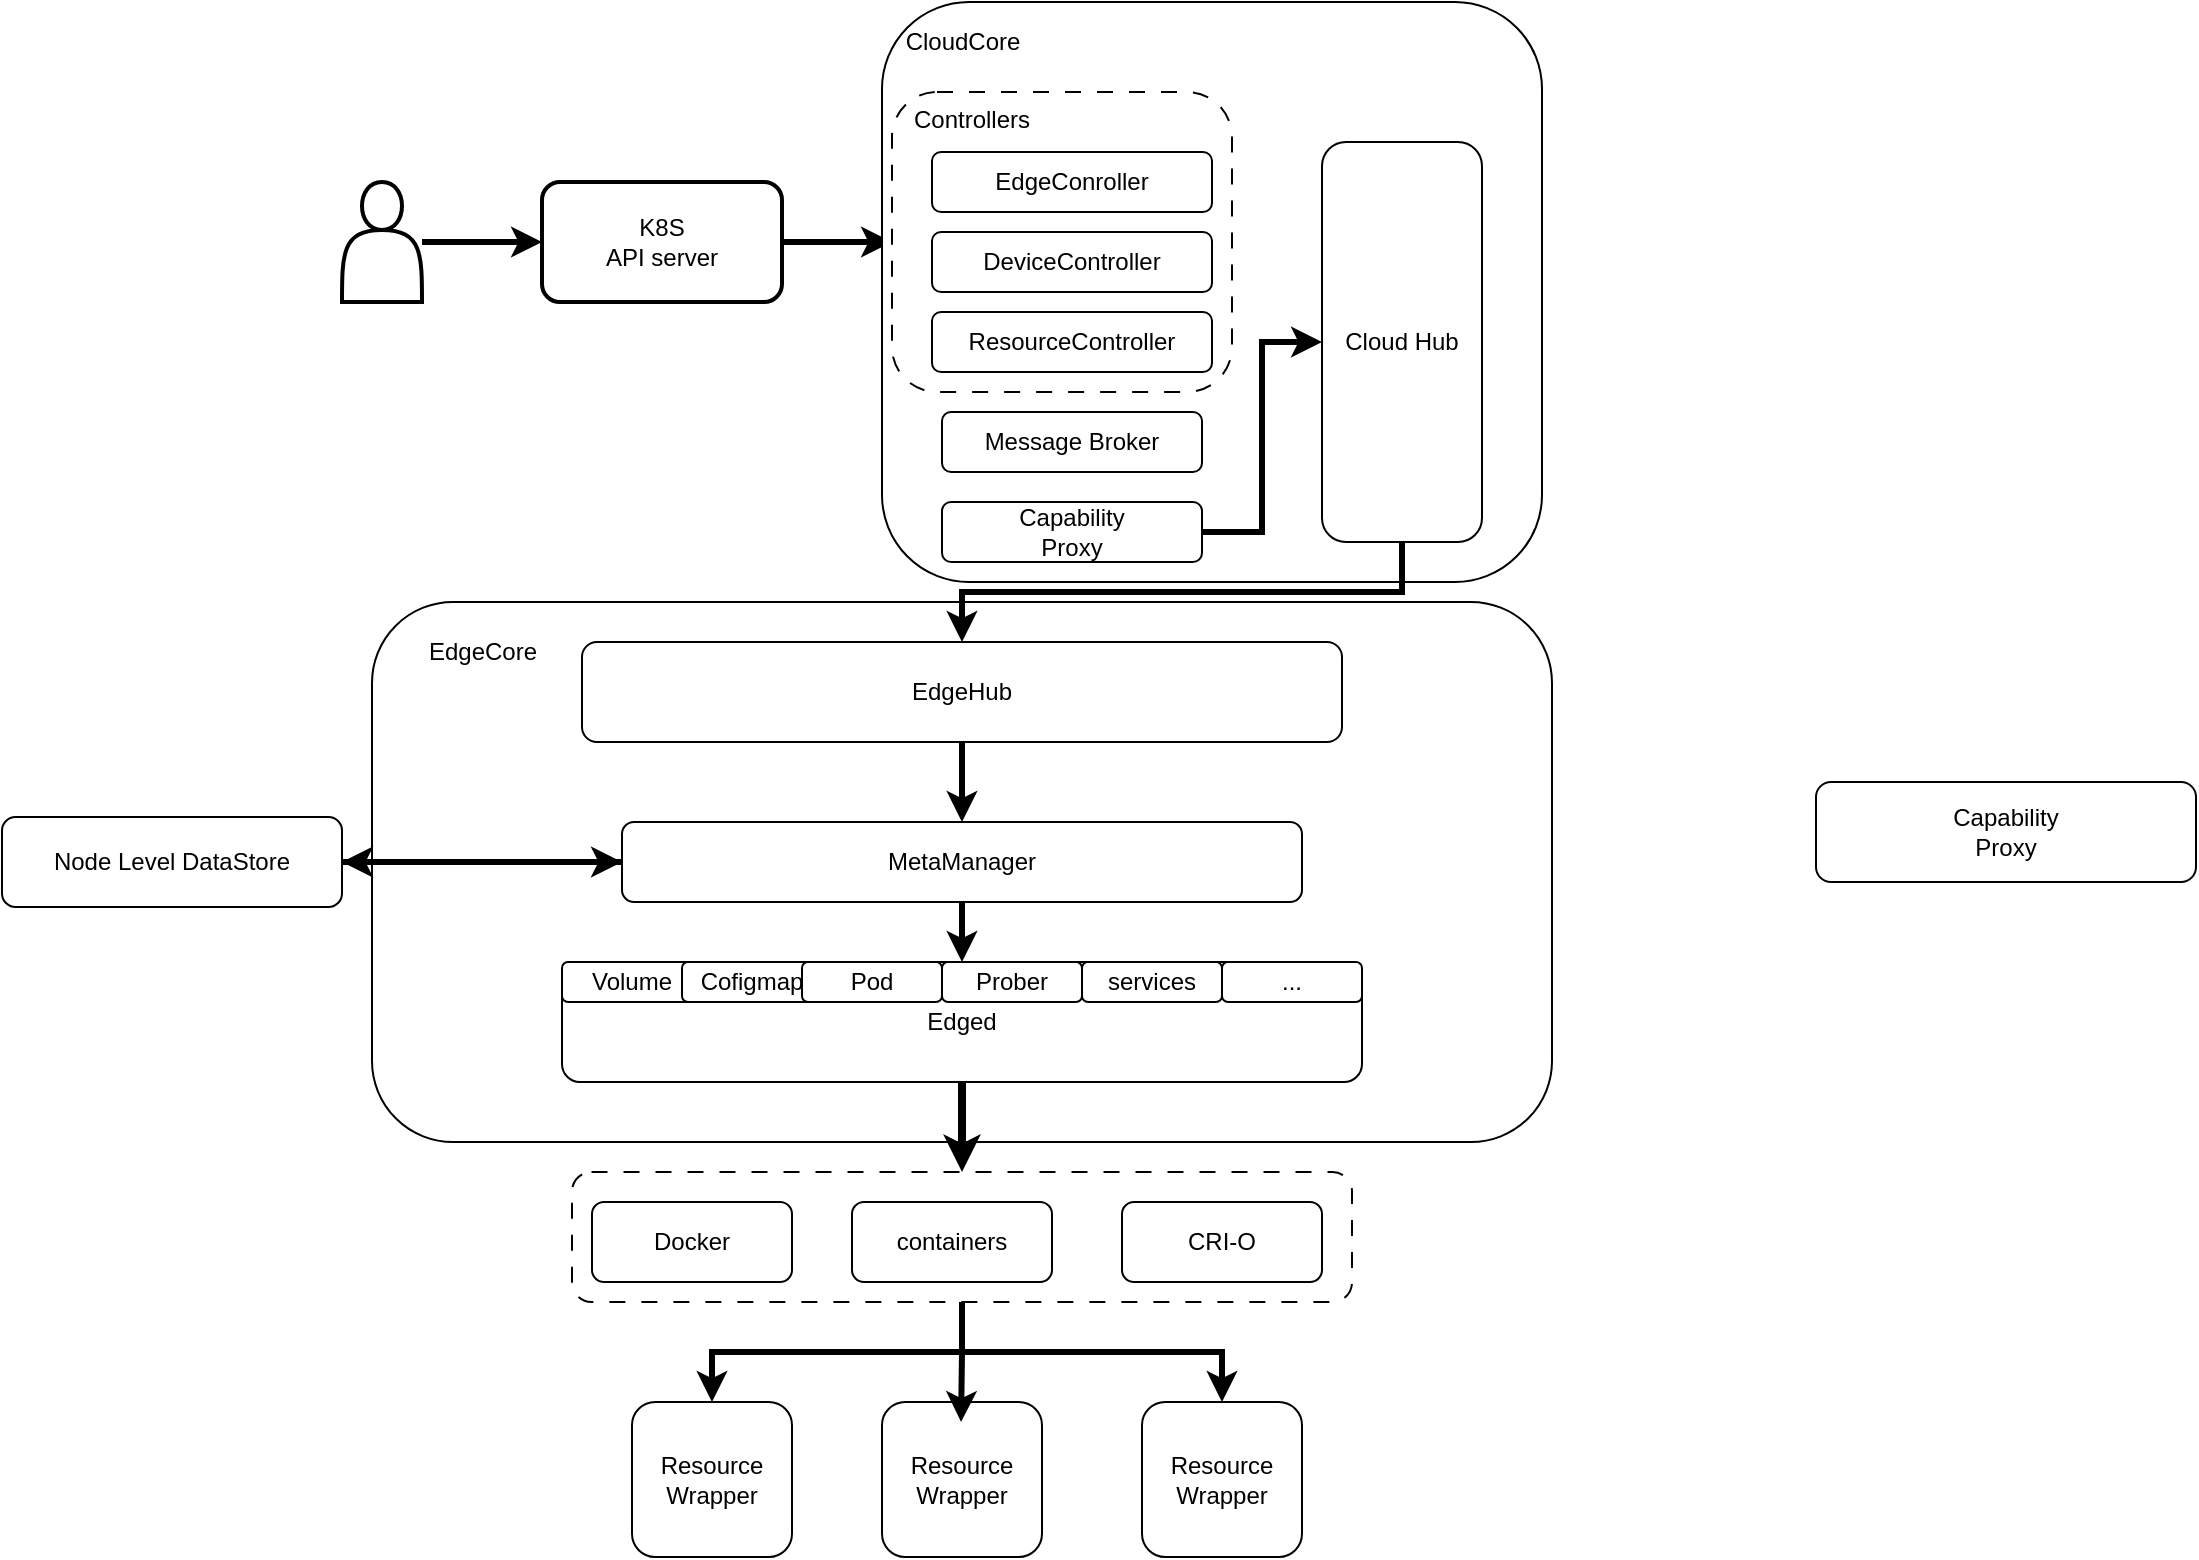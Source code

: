 <mxfile version="21.8.2" type="github">
  <diagram name="第 1 页" id="nuVi2UxJiHT3RbcgMAF6">
    <mxGraphModel dx="2263" dy="707" grid="1" gridSize="10" guides="1" tooltips="1" connect="1" arrows="1" fold="1" page="1" pageScale="1" pageWidth="827" pageHeight="1169" math="0" shadow="0">
      <root>
        <mxCell id="0" />
        <mxCell id="1" parent="0" />
        <mxCell id="7CJP6KLlsVmu9BX7aaQh-13" style="edgeStyle=orthogonalEdgeStyle;rounded=0;orthogonalLoop=1;jettySize=auto;html=1;entryX=0;entryY=0.5;entryDx=0;entryDy=0;strokeWidth=3;" edge="1" parent="1" source="euQSjpp4tx2vo8gxR_jK-3" target="euQSjpp4tx2vo8gxR_jK-4">
          <mxGeometry relative="1" as="geometry" />
        </mxCell>
        <mxCell id="euQSjpp4tx2vo8gxR_jK-3" value="" style="shape=actor;whiteSpace=wrap;html=1;strokeWidth=2;" parent="1" vertex="1">
          <mxGeometry x="90" y="90" width="40" height="60" as="geometry" />
        </mxCell>
        <mxCell id="7CJP6KLlsVmu9BX7aaQh-14" style="edgeStyle=orthogonalEdgeStyle;rounded=0;orthogonalLoop=1;jettySize=auto;html=1;strokeWidth=3;" edge="1" parent="1" source="euQSjpp4tx2vo8gxR_jK-4" target="euQSjpp4tx2vo8gxR_jK-49">
          <mxGeometry relative="1" as="geometry" />
        </mxCell>
        <mxCell id="euQSjpp4tx2vo8gxR_jK-4" value="K8S&lt;br&gt;API server" style="rounded=1;whiteSpace=wrap;html=1;strokeWidth=2;" parent="1" vertex="1">
          <mxGeometry x="190" y="90" width="120" height="60" as="geometry" />
        </mxCell>
        <mxCell id="euQSjpp4tx2vo8gxR_jK-5" value="" style="rounded=1;whiteSpace=wrap;html=1;" parent="1" vertex="1">
          <mxGeometry x="360" width="330" height="290" as="geometry" />
        </mxCell>
        <mxCell id="euQSjpp4tx2vo8gxR_jK-6" value="CloudCore" style="text;html=1;align=center;verticalAlign=middle;resizable=0;points=[];autosize=1;strokeColor=none;fillColor=none;" parent="1" vertex="1">
          <mxGeometry x="360" y="5" width="80" height="30" as="geometry" />
        </mxCell>
        <mxCell id="euQSjpp4tx2vo8gxR_jK-8" value="" style="rounded=1;whiteSpace=wrap;html=1;" parent="1" vertex="1">
          <mxGeometry x="105" y="300" width="590" height="270" as="geometry" />
        </mxCell>
        <mxCell id="euQSjpp4tx2vo8gxR_jK-9" value="EdgeCore" style="text;html=1;align=center;verticalAlign=middle;resizable=0;points=[];autosize=1;strokeColor=none;fillColor=none;" parent="1" vertex="1">
          <mxGeometry x="120" y="310" width="80" height="30" as="geometry" />
        </mxCell>
        <mxCell id="7CJP6KLlsVmu9BX7aaQh-3" style="edgeStyle=orthogonalEdgeStyle;rounded=0;orthogonalLoop=1;jettySize=auto;html=1;exitX=1;exitY=0.5;exitDx=0;exitDy=0;strokeWidth=3;" edge="1" parent="1" source="euQSjpp4tx2vo8gxR_jK-10" target="euQSjpp4tx2vo8gxR_jK-34">
          <mxGeometry relative="1" as="geometry" />
        </mxCell>
        <mxCell id="euQSjpp4tx2vo8gxR_jK-10" value="Capability&lt;br&gt;Proxy" style="rounded=1;whiteSpace=wrap;html=1;" parent="1" vertex="1">
          <mxGeometry x="390" y="250" width="130" height="30" as="geometry" />
        </mxCell>
        <mxCell id="7CJP6KLlsVmu9BX7aaQh-5" style="edgeStyle=orthogonalEdgeStyle;rounded=0;orthogonalLoop=1;jettySize=auto;html=1;strokeWidth=3;" edge="1" parent="1" source="euQSjpp4tx2vo8gxR_jK-11" target="euQSjpp4tx2vo8gxR_jK-12">
          <mxGeometry relative="1" as="geometry" />
        </mxCell>
        <mxCell id="euQSjpp4tx2vo8gxR_jK-11" value="EdgeHub" style="rounded=1;whiteSpace=wrap;html=1;" parent="1" vertex="1">
          <mxGeometry x="210" y="320" width="380" height="50" as="geometry" />
        </mxCell>
        <mxCell id="7CJP6KLlsVmu9BX7aaQh-6" style="edgeStyle=orthogonalEdgeStyle;rounded=0;orthogonalLoop=1;jettySize=auto;html=1;strokeWidth=3;" edge="1" parent="1" source="euQSjpp4tx2vo8gxR_jK-12" target="euQSjpp4tx2vo8gxR_jK-14">
          <mxGeometry relative="1" as="geometry" />
        </mxCell>
        <mxCell id="7CJP6KLlsVmu9BX7aaQh-12" style="edgeStyle=orthogonalEdgeStyle;rounded=0;orthogonalLoop=1;jettySize=auto;html=1;strokeWidth=3;" edge="1" parent="1" source="euQSjpp4tx2vo8gxR_jK-12" target="euQSjpp4tx2vo8gxR_jK-55">
          <mxGeometry relative="1" as="geometry" />
        </mxCell>
        <mxCell id="euQSjpp4tx2vo8gxR_jK-12" value="MetaManager" style="rounded=1;whiteSpace=wrap;html=1;" parent="1" vertex="1">
          <mxGeometry x="230" y="410" width="340" height="40" as="geometry" />
        </mxCell>
        <mxCell id="7CJP6KLlsVmu9BX7aaQh-7" style="edgeStyle=orthogonalEdgeStyle;rounded=0;orthogonalLoop=1;jettySize=auto;html=1;entryX=0.5;entryY=0;entryDx=0;entryDy=0;strokeWidth=4;" edge="1" parent="1" source="euQSjpp4tx2vo8gxR_jK-14" target="euQSjpp4tx2vo8gxR_jK-33">
          <mxGeometry relative="1" as="geometry">
            <mxPoint x="400" y="570" as="targetPoint" />
          </mxGeometry>
        </mxCell>
        <mxCell id="euQSjpp4tx2vo8gxR_jK-14" value="Edged" style="rounded=1;whiteSpace=wrap;html=1;" parent="1" vertex="1">
          <mxGeometry x="200" y="480" width="400" height="60" as="geometry" />
        </mxCell>
        <mxCell id="euQSjpp4tx2vo8gxR_jK-15" value="Volume" style="rounded=1;whiteSpace=wrap;html=1;" parent="1" vertex="1">
          <mxGeometry x="200" y="480" width="70" height="20" as="geometry" />
        </mxCell>
        <mxCell id="euQSjpp4tx2vo8gxR_jK-16" value="Cofigmap" style="rounded=1;whiteSpace=wrap;html=1;" parent="1" vertex="1">
          <mxGeometry x="260" y="480" width="70" height="20" as="geometry" />
        </mxCell>
        <mxCell id="euQSjpp4tx2vo8gxR_jK-17" value="Pod" style="rounded=1;whiteSpace=wrap;html=1;" parent="1" vertex="1">
          <mxGeometry x="320" y="480" width="70" height="20" as="geometry" />
        </mxCell>
        <mxCell id="euQSjpp4tx2vo8gxR_jK-18" value="Prober" style="rounded=1;whiteSpace=wrap;html=1;" parent="1" vertex="1">
          <mxGeometry x="390" y="480" width="70" height="20" as="geometry" />
        </mxCell>
        <mxCell id="euQSjpp4tx2vo8gxR_jK-19" value="services" style="rounded=1;whiteSpace=wrap;html=1;" parent="1" vertex="1">
          <mxGeometry x="460" y="480" width="70" height="20" as="geometry" />
        </mxCell>
        <mxCell id="euQSjpp4tx2vo8gxR_jK-20" value="Docker" style="rounded=1;whiteSpace=wrap;html=1;" parent="1" vertex="1">
          <mxGeometry x="215" y="600" width="100" height="40" as="geometry" />
        </mxCell>
        <mxCell id="euQSjpp4tx2vo8gxR_jK-21" value="containers" style="rounded=1;whiteSpace=wrap;html=1;" parent="1" vertex="1">
          <mxGeometry x="345" y="600" width="100" height="40" as="geometry" />
        </mxCell>
        <mxCell id="euQSjpp4tx2vo8gxR_jK-22" value="CRI-O" style="rounded=1;whiteSpace=wrap;html=1;" parent="1" vertex="1">
          <mxGeometry x="480" y="600" width="100" height="40" as="geometry" />
        </mxCell>
        <mxCell id="7CJP6KLlsVmu9BX7aaQh-9" style="edgeStyle=orthogonalEdgeStyle;rounded=0;orthogonalLoop=1;jettySize=auto;html=1;entryX=0.5;entryY=0;entryDx=0;entryDy=0;strokeWidth=3;" edge="1" parent="1" source="euQSjpp4tx2vo8gxR_jK-33" target="7CJP6KLlsVmu9BX7aaQh-2">
          <mxGeometry relative="1" as="geometry" />
        </mxCell>
        <mxCell id="7CJP6KLlsVmu9BX7aaQh-10" style="edgeStyle=orthogonalEdgeStyle;rounded=0;orthogonalLoop=1;jettySize=auto;html=1;entryX=0.5;entryY=0;entryDx=0;entryDy=0;strokeWidth=3;" edge="1" parent="1" source="euQSjpp4tx2vo8gxR_jK-33" target="euQSjpp4tx2vo8gxR_jK-36">
          <mxGeometry relative="1" as="geometry" />
        </mxCell>
        <mxCell id="euQSjpp4tx2vo8gxR_jK-33" value="" style="rounded=1;whiteSpace=wrap;html=1;fillColor=none;dashed=1;dashPattern=8 8;" parent="1" vertex="1">
          <mxGeometry x="205" y="585" width="390" height="65" as="geometry" />
        </mxCell>
        <mxCell id="7CJP6KLlsVmu9BX7aaQh-4" style="edgeStyle=orthogonalEdgeStyle;rounded=0;orthogonalLoop=1;jettySize=auto;html=1;strokeWidth=3;" edge="1" parent="1" source="euQSjpp4tx2vo8gxR_jK-34" target="euQSjpp4tx2vo8gxR_jK-11">
          <mxGeometry relative="1" as="geometry" />
        </mxCell>
        <mxCell id="euQSjpp4tx2vo8gxR_jK-34" value="Cloud Hub" style="rounded=1;whiteSpace=wrap;html=1;" parent="1" vertex="1">
          <mxGeometry x="580" y="70" width="80" height="200" as="geometry" />
        </mxCell>
        <mxCell id="euQSjpp4tx2vo8gxR_jK-36" value="Resource&lt;br&gt;Wrapper" style="rounded=1;whiteSpace=wrap;html=1;" parent="1" vertex="1">
          <mxGeometry x="490" y="700" width="80" height="77.5" as="geometry" />
        </mxCell>
        <mxCell id="euQSjpp4tx2vo8gxR_jK-47" value="DeviceController" style="rounded=1;whiteSpace=wrap;html=1;" parent="1" vertex="1">
          <mxGeometry x="385" y="115" width="140" height="30" as="geometry" />
        </mxCell>
        <mxCell id="euQSjpp4tx2vo8gxR_jK-48" value="EdgeConroller" style="rounded=1;whiteSpace=wrap;html=1;" parent="1" vertex="1">
          <mxGeometry x="385" y="75" width="140" height="30" as="geometry" />
        </mxCell>
        <mxCell id="euQSjpp4tx2vo8gxR_jK-49" value="" style="rounded=1;whiteSpace=wrap;html=1;fillColor=none;dashed=1;dashPattern=8 8;" parent="1" vertex="1">
          <mxGeometry x="365" y="45" width="170" height="150" as="geometry" />
        </mxCell>
        <mxCell id="euQSjpp4tx2vo8gxR_jK-50" value="&lt;div style=&quot;text-align: center;&quot;&gt;Controllers&lt;/div&gt;" style="text;whiteSpace=wrap;html=1;" parent="1" vertex="1">
          <mxGeometry x="374" y="45" width="90" height="40" as="geometry" />
        </mxCell>
        <mxCell id="euQSjpp4tx2vo8gxR_jK-51" value="..." style="rounded=1;whiteSpace=wrap;html=1;" parent="1" vertex="1">
          <mxGeometry x="530" y="480" width="70" height="20" as="geometry" />
        </mxCell>
        <mxCell id="euQSjpp4tx2vo8gxR_jK-54" value="Message Broker" style="rounded=1;whiteSpace=wrap;html=1;" parent="1" vertex="1">
          <mxGeometry x="390" y="205" width="130" height="30" as="geometry" />
        </mxCell>
        <mxCell id="7CJP6KLlsVmu9BX7aaQh-11" style="edgeStyle=orthogonalEdgeStyle;rounded=0;orthogonalLoop=1;jettySize=auto;html=1;strokeWidth=3;" edge="1" parent="1" source="euQSjpp4tx2vo8gxR_jK-55" target="euQSjpp4tx2vo8gxR_jK-12">
          <mxGeometry relative="1" as="geometry" />
        </mxCell>
        <mxCell id="euQSjpp4tx2vo8gxR_jK-55" value="Node Level DataStore" style="rounded=1;whiteSpace=wrap;html=1;" parent="1" vertex="1">
          <mxGeometry x="-80" y="407.5" width="170" height="45" as="geometry" />
        </mxCell>
        <mxCell id="euQSjpp4tx2vo8gxR_jK-56" value="ResourceController" style="rounded=1;whiteSpace=wrap;html=1;" parent="1" vertex="1">
          <mxGeometry x="385" y="155" width="140" height="30" as="geometry" />
        </mxCell>
        <mxCell id="euQSjpp4tx2vo8gxR_jK-57" value="Capability&lt;br&gt;Proxy" style="rounded=1;whiteSpace=wrap;html=1;" parent="1" vertex="1">
          <mxGeometry x="827" y="390" width="190" height="50" as="geometry" />
        </mxCell>
        <mxCell id="7CJP6KLlsVmu9BX7aaQh-1" value="Resource&lt;br&gt;Wrapper" style="rounded=1;whiteSpace=wrap;html=1;" vertex="1" parent="1">
          <mxGeometry x="360" y="700" width="80" height="77.5" as="geometry" />
        </mxCell>
        <mxCell id="7CJP6KLlsVmu9BX7aaQh-2" value="Resource&lt;br&gt;Wrapper" style="rounded=1;whiteSpace=wrap;html=1;" vertex="1" parent="1">
          <mxGeometry x="235" y="700" width="80" height="77.5" as="geometry" />
        </mxCell>
        <mxCell id="7CJP6KLlsVmu9BX7aaQh-8" style="edgeStyle=orthogonalEdgeStyle;rounded=0;orthogonalLoop=1;jettySize=auto;html=1;entryX=0.494;entryY=0.129;entryDx=0;entryDy=0;entryPerimeter=0;strokeWidth=3;" edge="1" parent="1" source="euQSjpp4tx2vo8gxR_jK-33" target="7CJP6KLlsVmu9BX7aaQh-1">
          <mxGeometry relative="1" as="geometry" />
        </mxCell>
      </root>
    </mxGraphModel>
  </diagram>
</mxfile>
